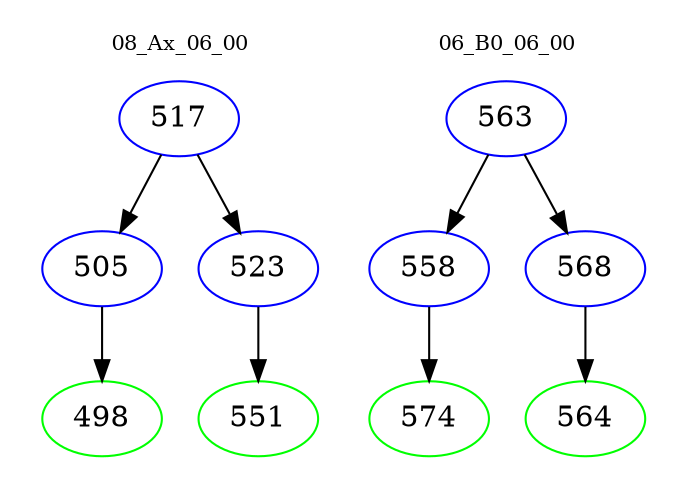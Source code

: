 digraph{
subgraph cluster_0 {
color = white
label = "08_Ax_06_00";
fontsize=10;
T0_517 [label="517", color="blue"]
T0_517 -> T0_505 [color="black"]
T0_505 [label="505", color="blue"]
T0_505 -> T0_498 [color="black"]
T0_498 [label="498", color="green"]
T0_517 -> T0_523 [color="black"]
T0_523 [label="523", color="blue"]
T0_523 -> T0_551 [color="black"]
T0_551 [label="551", color="green"]
}
subgraph cluster_1 {
color = white
label = "06_B0_06_00";
fontsize=10;
T1_563 [label="563", color="blue"]
T1_563 -> T1_558 [color="black"]
T1_558 [label="558", color="blue"]
T1_558 -> T1_574 [color="black"]
T1_574 [label="574", color="green"]
T1_563 -> T1_568 [color="black"]
T1_568 [label="568", color="blue"]
T1_568 -> T1_564 [color="black"]
T1_564 [label="564", color="green"]
}
}
